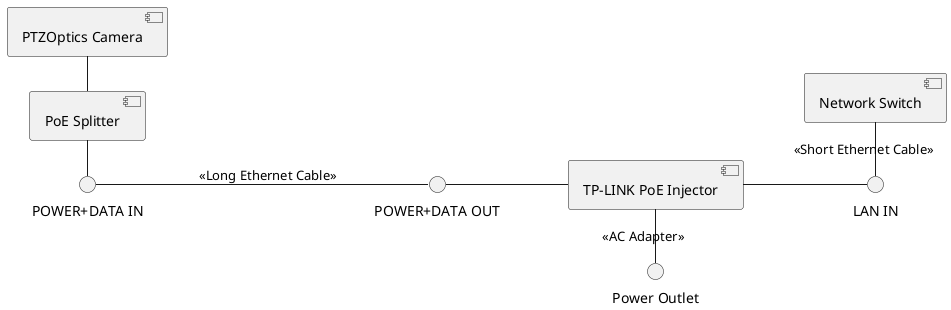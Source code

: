 @startuml
left to right direction
skinparam packageStyle rectangle
[PTZOptics Camera] as cam
[TP-LINK PoE Injector] as injector
[Network Switch] as NS
[PoE Splitter] as splitter
interface "LAN IN" as injectorIN
interface "POWER+DATA OUT" as injectorOUT
interface "POWER+DATA IN" as splitterIN
interface "Power Outlet" as PO

cam - splitter
splitter - splitterIN
splitterIN -- injectorOUT: <<Long Ethernet Cable>>
injectorOUT -- injector
injector - PO: <<AC Adapter>>
injector -- injectorIN
NS - injectorIN: <<Short Ethernet Cable>>
@enduml
